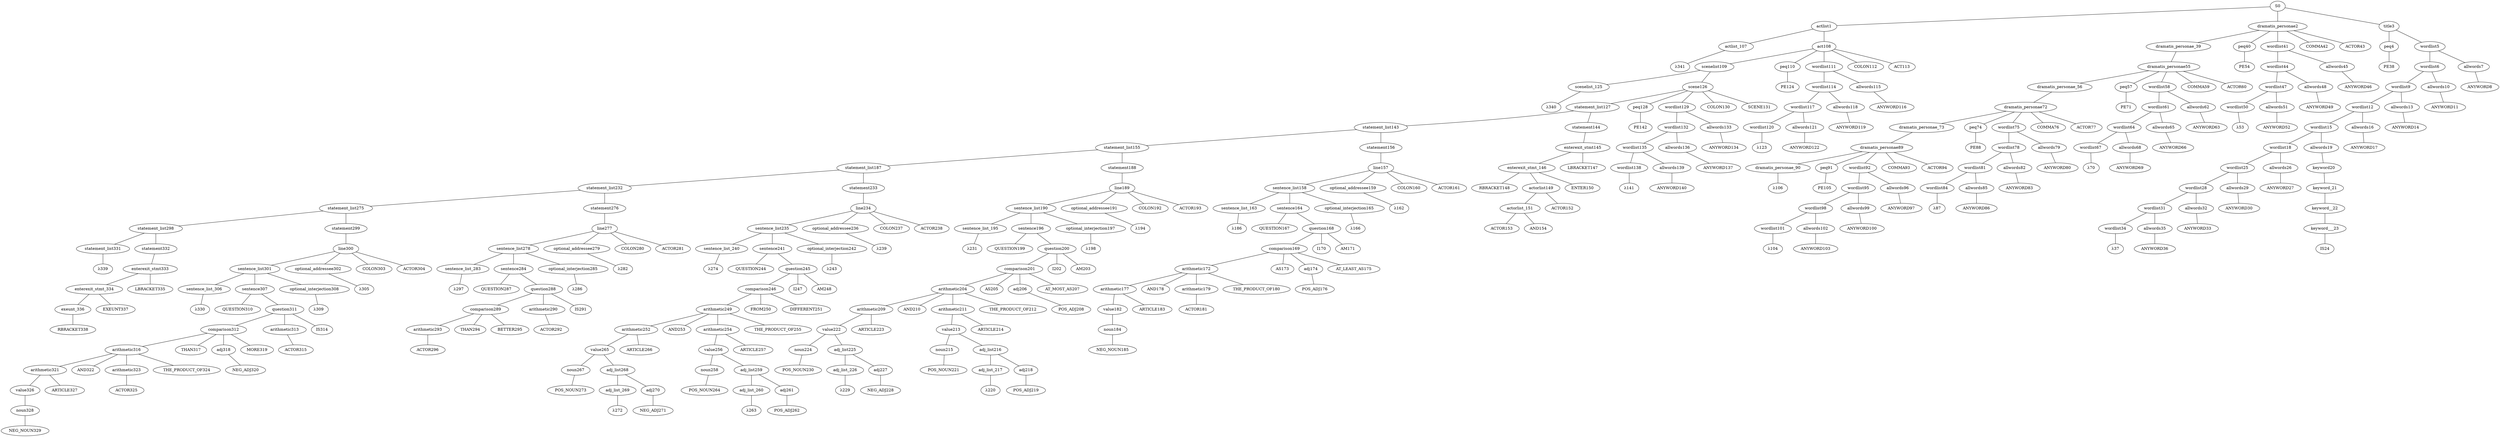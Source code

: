 strict graph {
	S0 -- actlist1
	S0 -- dramatis_personae2
	S0 -- title3

	title3 -- peq4
	title3 -- wordlist5

	wordlist5 -- wordlist6
	wordlist5 -- allwords7

	allwords7 -- ANYWORD8


	wordlist6 -- wordlist9
	wordlist6 -- allwords10

	allwords10 -- ANYWORD11


	wordlist9 -- wordlist12
	wordlist9 -- allwords13

	allwords13 -- ANYWORD14


	wordlist12 -- wordlist15
	wordlist12 -- allwords16

	allwords16 -- ANYWORD17


	wordlist15 -- wordlist18
	wordlist15 -- allwords19

	allwords19 -- keyword20

	keyword20 -- keyword_21

	keyword_21 -- keyword__22

	keyword__22 -- keyword___23

	keyword___23 -- IS24


	wordlist18 -- wordlist25
	wordlist18 -- allwords26

	allwords26 -- ANYWORD27


	wordlist25 -- wordlist28
	wordlist25 -- allwords29

	allwords29 -- ANYWORD30


	wordlist28 -- wordlist31
	wordlist28 -- allwords32

	allwords32 -- ANYWORD33


	wordlist31 -- wordlist34
	wordlist31 -- allwords35

	allwords35 -- ANYWORD36


	wordlist34 -- λ37

	peq4 -- PE38


	dramatis_personae2 -- dramatis_personae_39
	dramatis_personae2 -- peq40
	dramatis_personae2 -- wordlist41
	dramatis_personae2 -- COMMA42
	dramatis_personae2 -- ACTOR43



	wordlist41 -- wordlist44
	wordlist41 -- allwords45

	allwords45 -- ANYWORD46


	wordlist44 -- wordlist47
	wordlist44 -- allwords48

	allwords48 -- ANYWORD49


	wordlist47 -- wordlist50
	wordlist47 -- allwords51

	allwords51 -- ANYWORD52


	wordlist50 -- λ53

	peq40 -- PE54


	dramatis_personae_39 -- dramatis_personae55

	dramatis_personae55 -- dramatis_personae_56
	dramatis_personae55 -- peq57
	dramatis_personae55 -- wordlist58
	dramatis_personae55 -- COMMA59
	dramatis_personae55 -- ACTOR60



	wordlist58 -- wordlist61
	wordlist58 -- allwords62

	allwords62 -- ANYWORD63


	wordlist61 -- wordlist64
	wordlist61 -- allwords65

	allwords65 -- ANYWORD66


	wordlist64 -- wordlist67
	wordlist64 -- allwords68

	allwords68 -- ANYWORD69


	wordlist67 -- λ70

	peq57 -- PE71


	dramatis_personae_56 -- dramatis_personae72

	dramatis_personae72 -- dramatis_personae_73
	dramatis_personae72 -- peq74
	dramatis_personae72 -- wordlist75
	dramatis_personae72 -- COMMA76
	dramatis_personae72 -- ACTOR77



	wordlist75 -- wordlist78
	wordlist75 -- allwords79

	allwords79 -- ANYWORD80


	wordlist78 -- wordlist81
	wordlist78 -- allwords82

	allwords82 -- ANYWORD83


	wordlist81 -- wordlist84
	wordlist81 -- allwords85

	allwords85 -- ANYWORD86


	wordlist84 -- λ87

	peq74 -- PE88


	dramatis_personae_73 -- dramatis_personae89

	dramatis_personae89 -- dramatis_personae_90
	dramatis_personae89 -- peq91
	dramatis_personae89 -- wordlist92
	dramatis_personae89 -- COMMA93
	dramatis_personae89 -- ACTOR94



	wordlist92 -- wordlist95
	wordlist92 -- allwords96

	allwords96 -- ANYWORD97


	wordlist95 -- wordlist98
	wordlist95 -- allwords99

	allwords99 -- ANYWORD100


	wordlist98 -- wordlist101
	wordlist98 -- allwords102

	allwords102 -- ANYWORD103


	wordlist101 -- λ104

	peq91 -- PE105


	dramatis_personae_90 -- λ106

	actlist1 -- actlist_107
	actlist1 -- act108

	act108 -- scenelist109
	act108 -- peq110
	act108 -- wordlist111
	act108 -- COLON112
	act108 -- ACT113



	wordlist111 -- wordlist114
	wordlist111 -- allwords115

	allwords115 -- ANYWORD116


	wordlist114 -- wordlist117
	wordlist114 -- allwords118

	allwords118 -- ANYWORD119


	wordlist117 -- wordlist120
	wordlist117 -- allwords121

	allwords121 -- ANYWORD122


	wordlist120 -- λ123

	peq110 -- PE124


	scenelist109 -- scenelist_125
	scenelist109 -- scene126

	scene126 -- statement_list127
	scene126 -- peq128
	scene126 -- wordlist129
	scene126 -- COLON130
	scene126 -- SCENE131



	wordlist129 -- wordlist132
	wordlist129 -- allwords133

	allwords133 -- ANYWORD134


	wordlist132 -- wordlist135
	wordlist132 -- allwords136

	allwords136 -- ANYWORD137


	wordlist135 -- wordlist138
	wordlist135 -- allwords139

	allwords139 -- ANYWORD140


	wordlist138 -- λ141

	peq128 -- PE142


	statement_list127 -- statement_list143
	statement_list127 -- statement144

	statement144 -- enterexit_stmt145

	enterexit_stmt145 -- enterexit_stmt_146
	enterexit_stmt145 -- LBRACKET147


	enterexit_stmt_146 -- RBRACKET148
	enterexit_stmt_146 -- actorlist149
	enterexit_stmt_146 -- ENTER150


	actorlist149 -- actorlist_151
	actorlist149 -- ACTOR152


	actorlist_151 -- ACTOR153
	actorlist_151 -- AND154




	statement_list143 -- statement_list155
	statement_list143 -- statement156

	statement156 -- line157

	line157 -- sentence_list158
	line157 -- optional_addressee159
	line157 -- COLON160
	line157 -- ACTOR161



	optional_addressee159 -- λ162

	sentence_list158 -- sentence_list_163
	sentence_list158 -- sentence164
	sentence_list158 -- optional_interjection165

	optional_interjection165 -- λ166

	sentence164 -- QUESTION167
	sentence164 -- question168

	question168 -- comparison169
	question168 -- I170
	question168 -- AM171



	comparison169 -- arithmetic172
	comparison169 -- AS173
	comparison169 -- adj174
	comparison169 -- AT_LEAST_AS175


	adj174 -- POS_ADJ176



	arithmetic172 -- arithmetic177
	arithmetic172 -- AND178
	arithmetic172 -- arithmetic179
	arithmetic172 -- THE_PRODUCT_OF180


	arithmetic179 -- ACTOR181



	arithmetic177 -- value182
	arithmetic177 -- ARTICLE183


	value182 -- noun184

	noun184 -- NEG_NOUN185



	sentence_list_163 -- λ186

	statement_list155 -- statement_list187
	statement_list155 -- statement188

	statement188 -- line189

	line189 -- sentence_list190
	line189 -- optional_addressee191
	line189 -- COLON192
	line189 -- ACTOR193



	optional_addressee191 -- λ194

	sentence_list190 -- sentence_list_195
	sentence_list190 -- sentence196
	sentence_list190 -- optional_interjection197

	optional_interjection197 -- λ198

	sentence196 -- QUESTION199
	sentence196 -- question200

	question200 -- comparison201
	question200 -- I202
	question200 -- AM203



	comparison201 -- arithmetic204
	comparison201 -- AS205
	comparison201 -- adj206
	comparison201 -- AT_MOST_AS207


	adj206 -- POS_ADJ208



	arithmetic204 -- arithmetic209
	arithmetic204 -- AND210
	arithmetic204 -- arithmetic211
	arithmetic204 -- THE_PRODUCT_OF212


	arithmetic211 -- value213
	arithmetic211 -- ARTICLE214


	value213 -- noun215
	value213 -- adj_list216

	adj_list216 -- adj_list_217
	adj_list216 -- adj218

	adj218 -- POS_ADJ219


	adj_list_217 -- λ220

	noun215 -- POS_NOUN221



	arithmetic209 -- value222
	arithmetic209 -- ARTICLE223


	value222 -- noun224
	value222 -- adj_list225

	adj_list225 -- adj_list_226
	adj_list225 -- adj227

	adj227 -- NEG_ADJ228


	adj_list_226 -- λ229

	noun224 -- POS_NOUN230



	sentence_list_195 -- λ231

	statement_list187 -- statement_list232
	statement_list187 -- statement233

	statement233 -- line234

	line234 -- sentence_list235
	line234 -- optional_addressee236
	line234 -- COLON237
	line234 -- ACTOR238



	optional_addressee236 -- λ239

	sentence_list235 -- sentence_list_240
	sentence_list235 -- sentence241
	sentence_list235 -- optional_interjection242

	optional_interjection242 -- λ243

	sentence241 -- QUESTION244
	sentence241 -- question245

	question245 -- comparison246
	question245 -- I247
	question245 -- AM248



	comparison246 -- arithmetic249
	comparison246 -- FROM250
	comparison246 -- DIFFERENT251



	arithmetic249 -- arithmetic252
	arithmetic249 -- AND253
	arithmetic249 -- arithmetic254
	arithmetic249 -- THE_PRODUCT_OF255


	arithmetic254 -- value256
	arithmetic254 -- ARTICLE257


	value256 -- noun258
	value256 -- adj_list259

	adj_list259 -- adj_list_260
	adj_list259 -- adj261

	adj261 -- POS_ADJ262


	adj_list_260 -- λ263

	noun258 -- POS_NOUN264



	arithmetic252 -- value265
	arithmetic252 -- ARTICLE266


	value265 -- noun267
	value265 -- adj_list268

	adj_list268 -- adj_list_269
	adj_list268 -- adj270

	adj270 -- NEG_ADJ271


	adj_list_269 -- λ272

	noun267 -- POS_NOUN273



	sentence_list_240 -- λ274

	statement_list232 -- statement_list275
	statement_list232 -- statement276

	statement276 -- line277

	line277 -- sentence_list278
	line277 -- optional_addressee279
	line277 -- COLON280
	line277 -- ACTOR281



	optional_addressee279 -- λ282

	sentence_list278 -- sentence_list_283
	sentence_list278 -- sentence284
	sentence_list278 -- optional_interjection285

	optional_interjection285 -- λ286

	sentence284 -- QUESTION287
	sentence284 -- question288

	question288 -- comparison289
	question288 -- arithmetic290
	question288 -- IS291


	arithmetic290 -- ACTOR292


	comparison289 -- arithmetic293
	comparison289 -- THAN294
	comparison289 -- BETTER295



	arithmetic293 -- ACTOR296



	sentence_list_283 -- λ297

	statement_list275 -- statement_list298
	statement_list275 -- statement299

	statement299 -- line300

	line300 -- sentence_list301
	line300 -- optional_addressee302
	line300 -- COLON303
	line300 -- ACTOR304



	optional_addressee302 -- λ305

	sentence_list301 -- sentence_list_306
	sentence_list301 -- sentence307
	sentence_list301 -- optional_interjection308

	optional_interjection308 -- λ309

	sentence307 -- QUESTION310
	sentence307 -- question311

	question311 -- comparison312
	question311 -- arithmetic313
	question311 -- IS314


	arithmetic313 -- ACTOR315


	comparison312 -- arithmetic316
	comparison312 -- THAN317
	comparison312 -- adj318
	comparison312 -- MORE319


	adj318 -- NEG_ADJ320



	arithmetic316 -- arithmetic321
	arithmetic316 -- AND322
	arithmetic316 -- arithmetic323
	arithmetic316 -- THE_PRODUCT_OF324


	arithmetic323 -- ACTOR325



	arithmetic321 -- value326
	arithmetic321 -- ARTICLE327


	value326 -- noun328

	noun328 -- NEG_NOUN329



	sentence_list_306 -- λ330

	statement_list298 -- statement_list331
	statement_list298 -- statement332

	statement332 -- enterexit_stmt333

	enterexit_stmt333 -- enterexit_stmt_334
	enterexit_stmt333 -- LBRACKET335


	enterexit_stmt_334 -- exeunt_336
	enterexit_stmt_334 -- EXEUNT337


	exeunt_336 -- RBRACKET338


	statement_list331 -- λ339

	scenelist_125 -- λ340

	actlist_107 -- λ341


}
